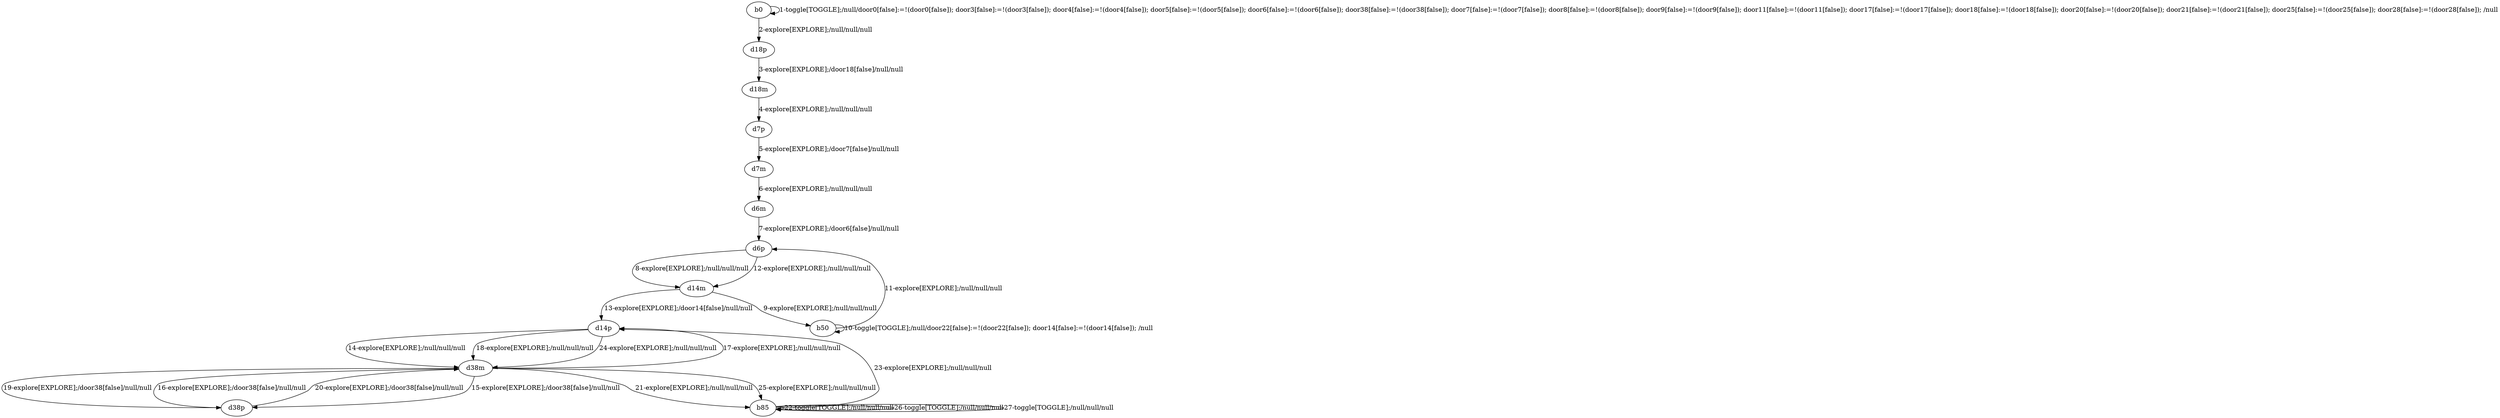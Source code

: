 # Total number of goals covered by this test: 2
# d38m --> d14p
# b50 --> d6p

digraph g {
"b0" -> "b0" [label = "1-toggle[TOGGLE];/null/door0[false]:=!(door0[false]); door3[false]:=!(door3[false]); door4[false]:=!(door4[false]); door5[false]:=!(door5[false]); door6[false]:=!(door6[false]); door38[false]:=!(door38[false]); door7[false]:=!(door7[false]); door8[false]:=!(door8[false]); door9[false]:=!(door9[false]); door11[false]:=!(door11[false]); door17[false]:=!(door17[false]); door18[false]:=!(door18[false]); door20[false]:=!(door20[false]); door21[false]:=!(door21[false]); door25[false]:=!(door25[false]); door28[false]:=!(door28[false]); /null"];
"b0" -> "d18p" [label = "2-explore[EXPLORE];/null/null/null"];
"d18p" -> "d18m" [label = "3-explore[EXPLORE];/door18[false]/null/null"];
"d18m" -> "d7p" [label = "4-explore[EXPLORE];/null/null/null"];
"d7p" -> "d7m" [label = "5-explore[EXPLORE];/door7[false]/null/null"];
"d7m" -> "d6m" [label = "6-explore[EXPLORE];/null/null/null"];
"d6m" -> "d6p" [label = "7-explore[EXPLORE];/door6[false]/null/null"];
"d6p" -> "d14m" [label = "8-explore[EXPLORE];/null/null/null"];
"d14m" -> "b50" [label = "9-explore[EXPLORE];/null/null/null"];
"b50" -> "b50" [label = "10-toggle[TOGGLE];/null/door22[false]:=!(door22[false]); door14[false]:=!(door14[false]); /null"];
"b50" -> "d6p" [label = "11-explore[EXPLORE];/null/null/null"];
"d6p" -> "d14m" [label = "12-explore[EXPLORE];/null/null/null"];
"d14m" -> "d14p" [label = "13-explore[EXPLORE];/door14[false]/null/null"];
"d14p" -> "d38m" [label = "14-explore[EXPLORE];/null/null/null"];
"d38m" -> "d38p" [label = "15-explore[EXPLORE];/door38[false]/null/null"];
"d38p" -> "d38m" [label = "16-explore[EXPLORE];/door38[false]/null/null"];
"d38m" -> "d14p" [label = "17-explore[EXPLORE];/null/null/null"];
"d14p" -> "d38m" [label = "18-explore[EXPLORE];/null/null/null"];
"d38m" -> "d38p" [label = "19-explore[EXPLORE];/door38[false]/null/null"];
"d38p" -> "d38m" [label = "20-explore[EXPLORE];/door38[false]/null/null"];
"d38m" -> "b85" [label = "21-explore[EXPLORE];/null/null/null"];
"b85" -> "b85" [label = "22-toggle[TOGGLE];/null/null/null"];
"b85" -> "d14p" [label = "23-explore[EXPLORE];/null/null/null"];
"d14p" -> "d38m" [label = "24-explore[EXPLORE];/null/null/null"];
"d38m" -> "b85" [label = "25-explore[EXPLORE];/null/null/null"];
"b85" -> "b85" [label = "26-toggle[TOGGLE];/null/null/null"];
"b85" -> "b85" [label = "27-toggle[TOGGLE];/null/null/null"];
}